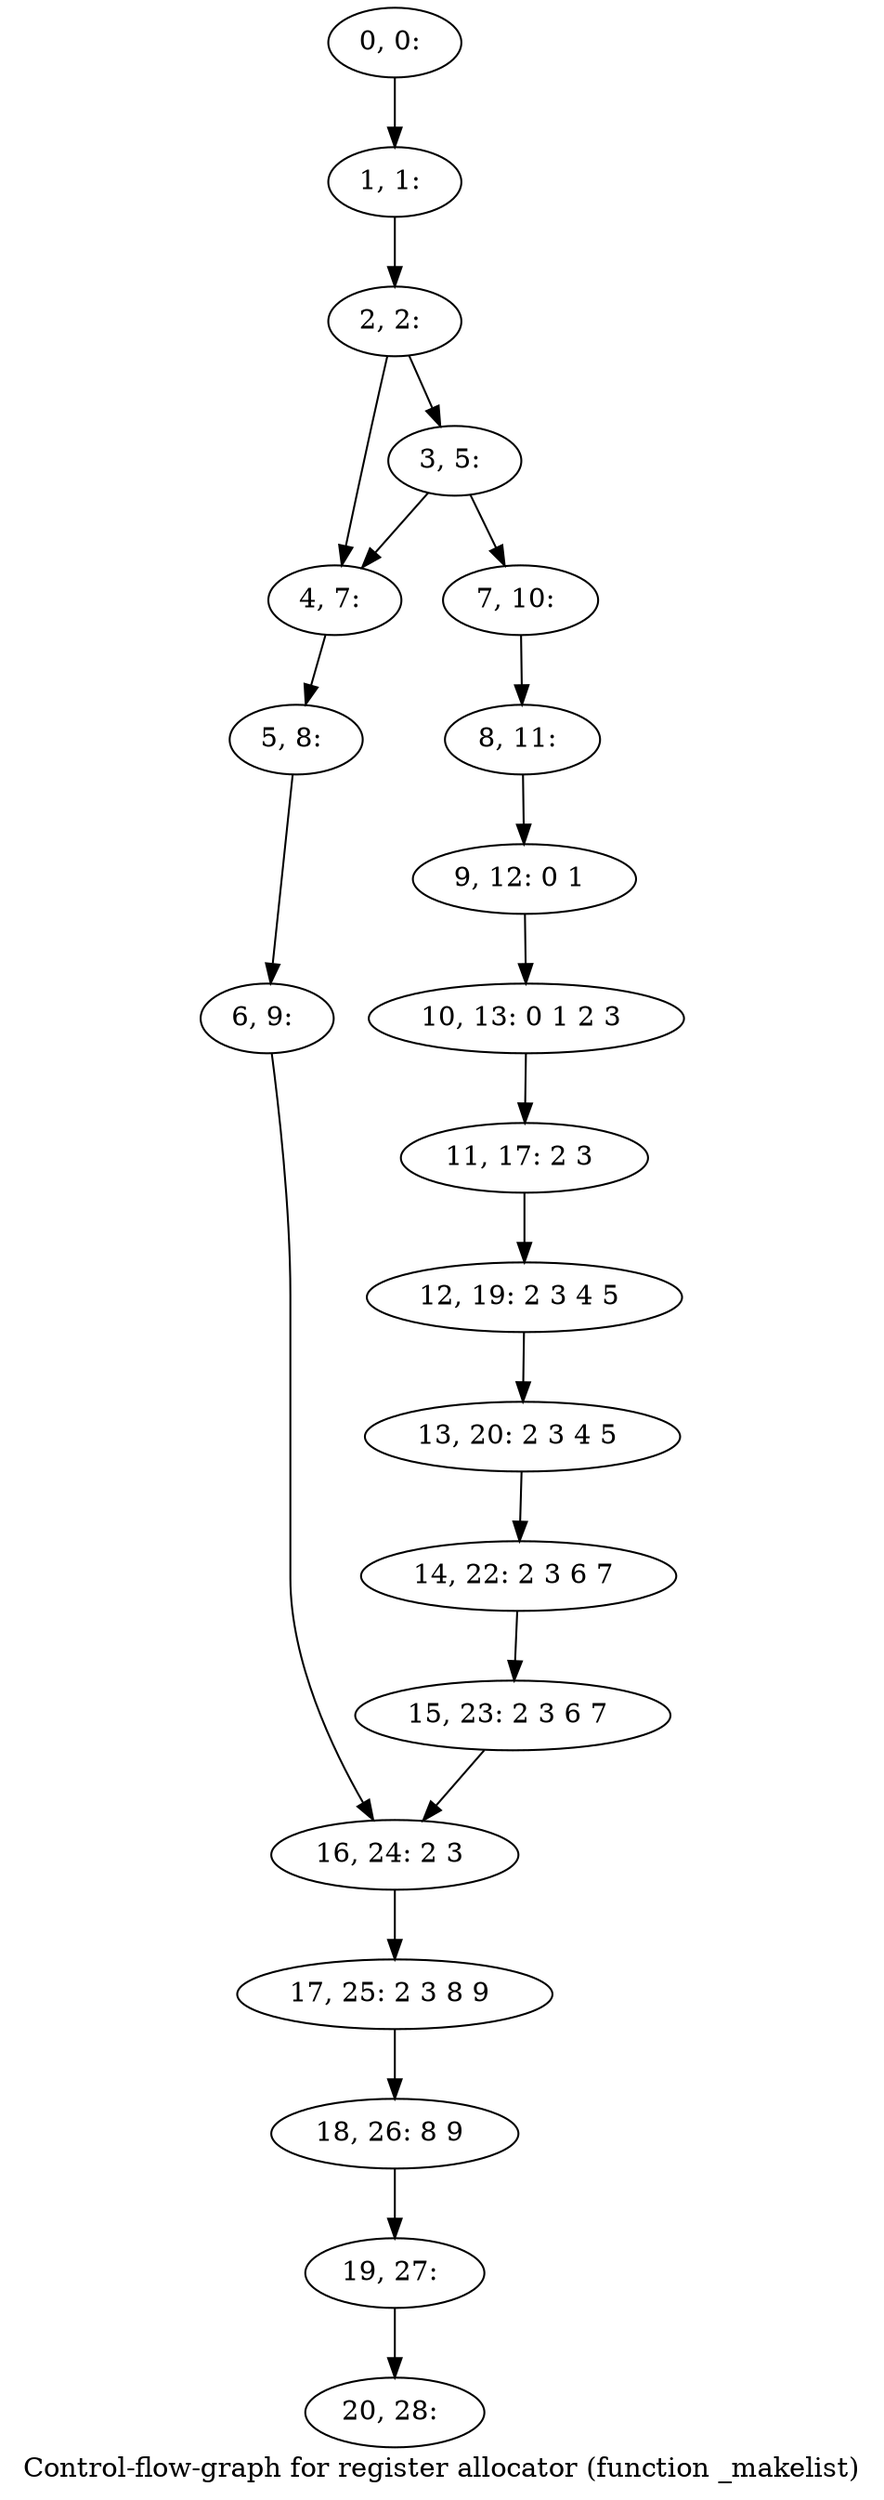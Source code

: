 digraph G {
graph [label="Control-flow-graph for register allocator (function _makelist)"]
0[label="0, 0: "];
1[label="1, 1: "];
2[label="2, 2: "];
3[label="3, 5: "];
4[label="4, 7: "];
5[label="5, 8: "];
6[label="6, 9: "];
7[label="7, 10: "];
8[label="8, 11: "];
9[label="9, 12: 0 1 "];
10[label="10, 13: 0 1 2 3 "];
11[label="11, 17: 2 3 "];
12[label="12, 19: 2 3 4 5 "];
13[label="13, 20: 2 3 4 5 "];
14[label="14, 22: 2 3 6 7 "];
15[label="15, 23: 2 3 6 7 "];
16[label="16, 24: 2 3 "];
17[label="17, 25: 2 3 8 9 "];
18[label="18, 26: 8 9 "];
19[label="19, 27: "];
20[label="20, 28: "];
0->1 ;
1->2 ;
2->3 ;
2->4 ;
3->4 ;
3->7 ;
4->5 ;
5->6 ;
6->16 ;
7->8 ;
8->9 ;
9->10 ;
10->11 ;
11->12 ;
12->13 ;
13->14 ;
14->15 ;
15->16 ;
16->17 ;
17->18 ;
18->19 ;
19->20 ;
}
